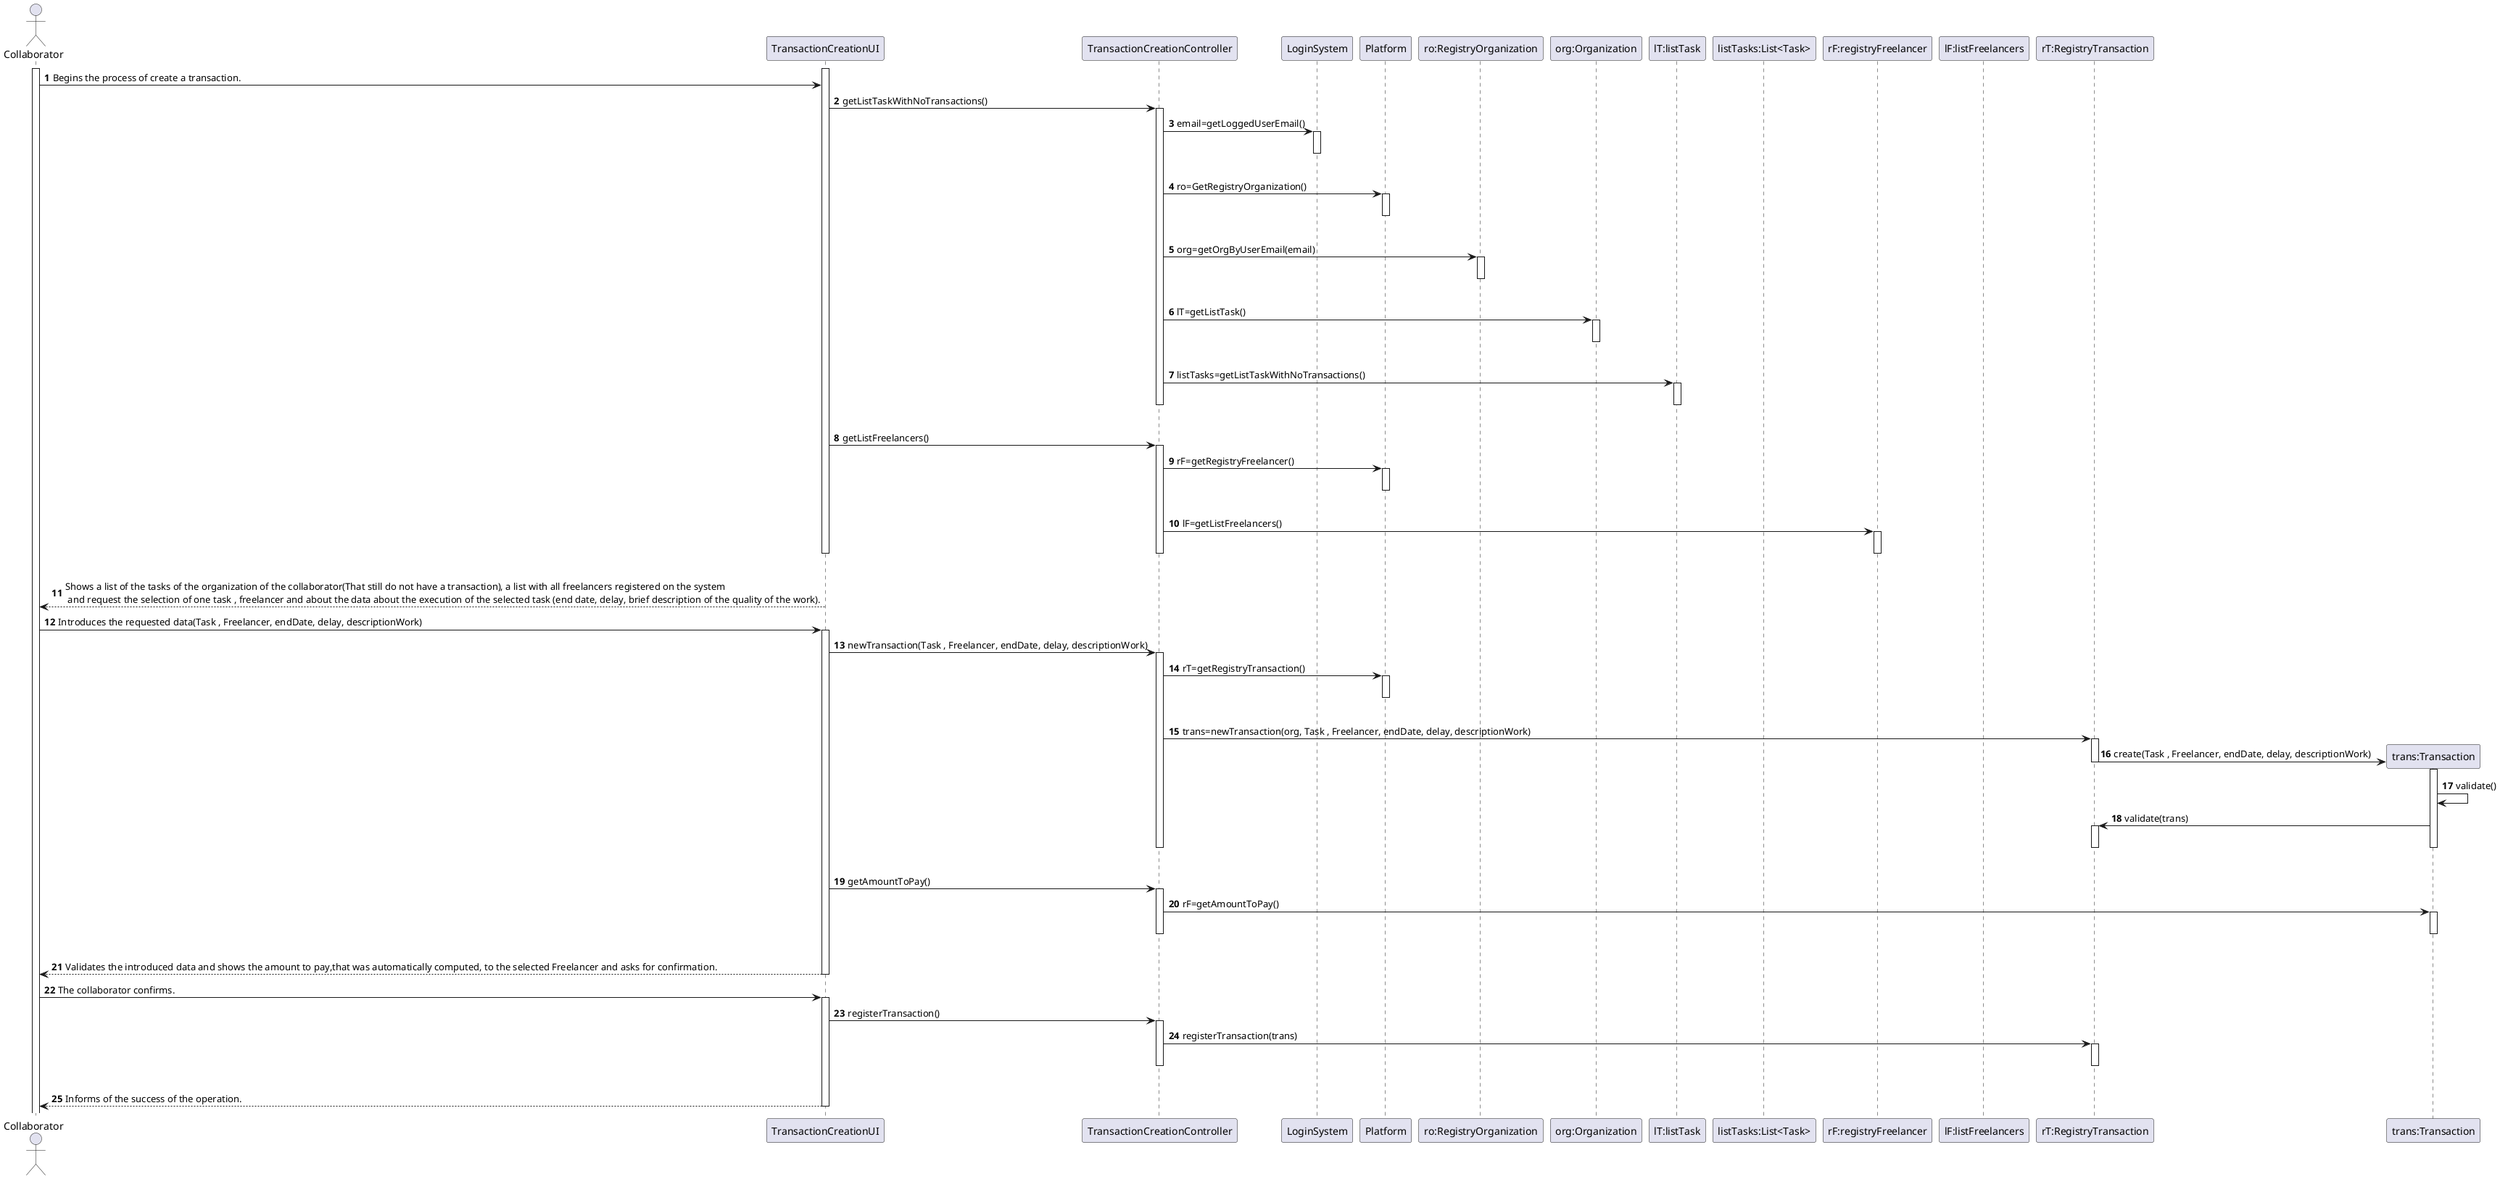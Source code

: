 @startuml
autonumber

actor "Collaborator" as COLAB
participant "TransactionCreationUI" as UI
participant "TransactionCreationController" as Controller
participant "LoginSystem" as userSession
participant "Platform" as PLAT
participant "ro:RegistryOrganization" as ro

participant "org:Organization" as org
participant "lT:listTask" as LT
participant "listTasks:List<Task>" as listTask
participant "rF:registryFreelancer" as RF
participant "lF:listFreelancers" as LF
participant "rT:RegistryTransaction" as RT
participant "trans:Transaction" as Transaction

activate COLAB
activate UI
COLAB -> UI : Begins the process of create a transaction.

UI -> Controller : getListTaskWithNoTransactions()
activate Controller
Controller -> userSession : email=getLoggedUserEmail()
activate userSession
|||
deactivate userSession
Controller -> PLAT : ro=GetRegistryOrganization()
activate PLAT
|||
deactivate PLAT
Controller -> ro : org=getOrgByUserEmail(email)
activate ro
|||
deactivate ro
Controller -> org : lT=getListTask()
activate org
|||
deactivate org
Controller -> LT : listTasks=getListTaskWithNoTransactions()
activate LT
|||
deactivate LT
deactivate Controller
UI -> Controller:getListFreelancers()
activate Controller
Controller->PLAT:rF=getRegistryFreelancer()
activate PLAT
|||
deactivate PLAT
Controller->RF:lF=getListFreelancers()
activate RF
|||
deactivate RF
deactivate Controller
deactivate RT
deactivate UI
UI ---> COLAB : Shows a list of the tasks of the organization of the collaborator(That still do not have a transaction), a list with all freelancers registered on the system\n and request the selection of one task , freelancer and about the data about the execution of the selected task (end date, delay, brief description of the quality of the work).
COLAB -> UI :Introduces the requested data(Task , Freelancer, endDate, delay, descriptionWork)
activate UI
UI -> Controller :newTransaction(Task , Freelancer, endDate, delay, descriptionWork)
activate Controller
Controller -> PLAT : rT=getRegistryTransaction()
activate PLAT
|||
deactivate PLAT
Controller  -> RT :trans=newTransaction(org, Task , Freelancer, endDate, delay, descriptionWork)
activate RT
RT -> Transaction** : create(Task , Freelancer, endDate, delay, descriptionWork)
activate Transaction
deactivate RT
Transaction->Transaction:validate()
Transaction->RT:validate(trans)
activate RT
|||
deactivate RT
deactivate Transaction
deactivate Controller
UI -> Controller : getAmountToPay()
activate Controller
Controller -> Transaction : rF=getAmountToPay()
activate Transaction
|||
deactivate Transaction
deactivate Controller
UI --->COLAB :Validates the introduced data and shows the amount to pay,that was automatically computed, to the selected Freelancer and asks for confirmation.
deactivate UI

COLAB ->UI  :The collaborator confirms.
activate UI
UI -> Controller : registerTransaction()
activate Controller
Controller-> RT:registerTransaction(trans)
activate RT
|||
deactivate RT
deactivate Controller
UI ---> COLAB :Informs of the success of the operation.
deactivate UI






@enduml